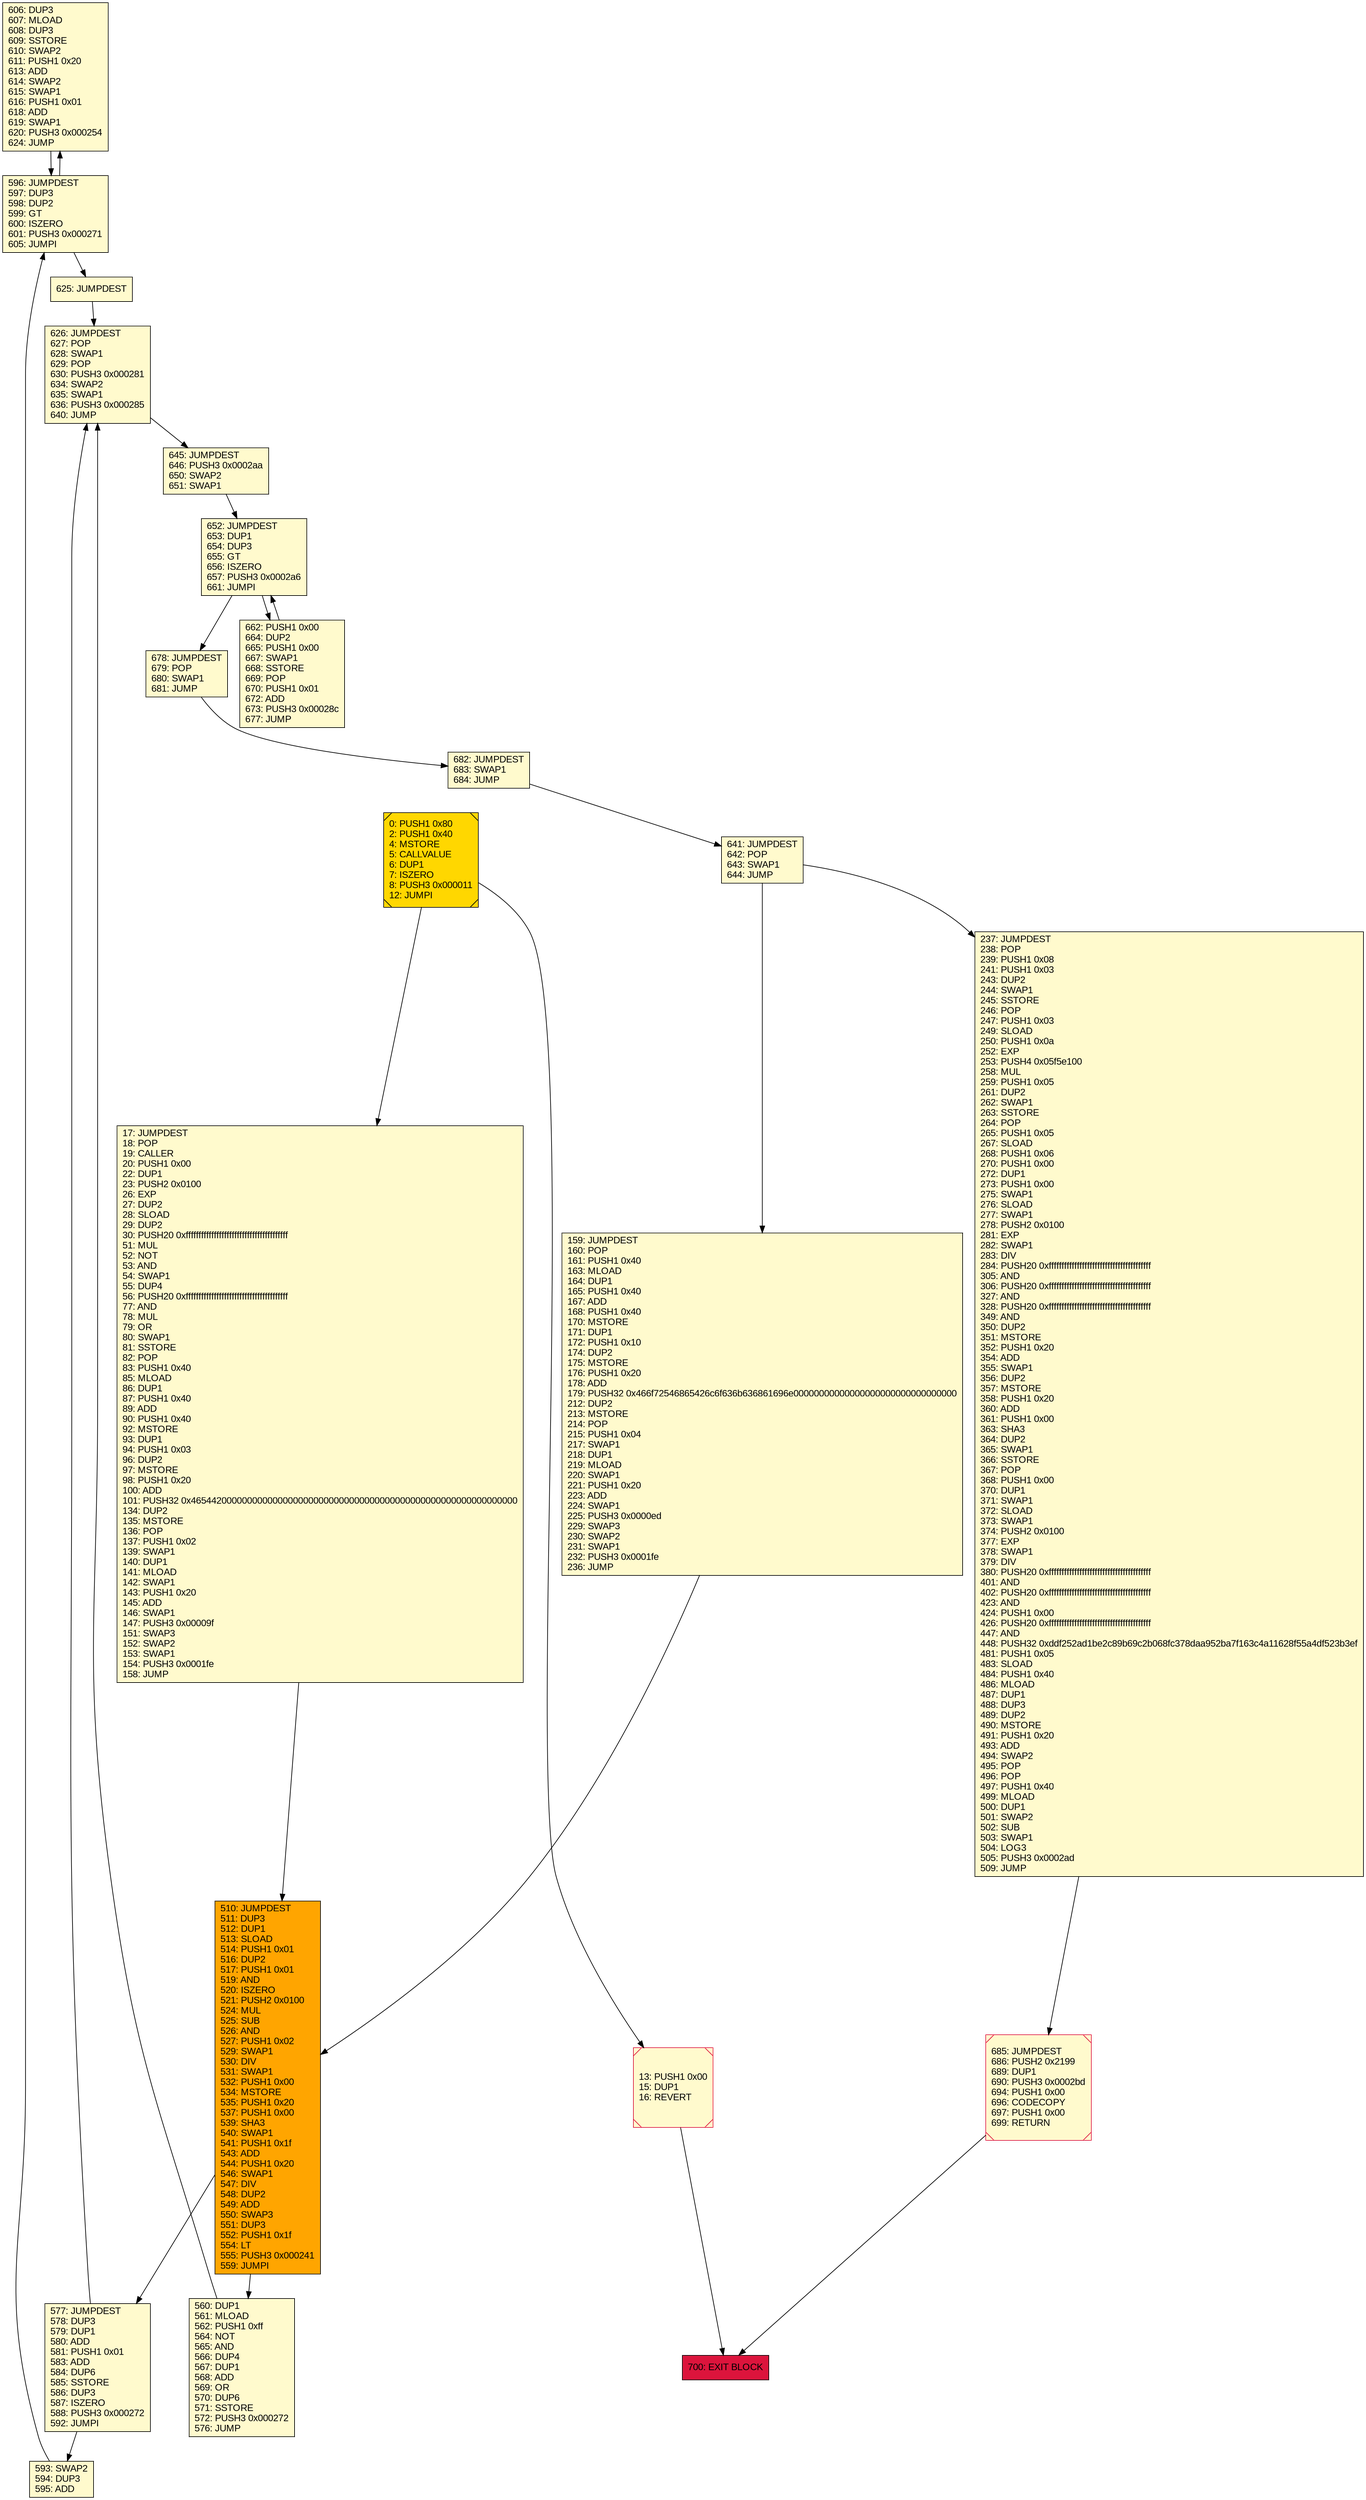 digraph G {
bgcolor=transparent rankdir=UD;
node [shape=box style=filled color=black fillcolor=white fontname=arial fontcolor=black];
606 [label="606: DUP3\l607: MLOAD\l608: DUP3\l609: SSTORE\l610: SWAP2\l611: PUSH1 0x20\l613: ADD\l614: SWAP2\l615: SWAP1\l616: PUSH1 0x01\l618: ADD\l619: SWAP1\l620: PUSH3 0x000254\l624: JUMP\l" fillcolor=lemonchiffon ];
652 [label="652: JUMPDEST\l653: DUP1\l654: DUP3\l655: GT\l656: ISZERO\l657: PUSH3 0x0002a6\l661: JUMPI\l" fillcolor=lemonchiffon ];
645 [label="645: JUMPDEST\l646: PUSH3 0x0002aa\l650: SWAP2\l651: SWAP1\l" fillcolor=lemonchiffon ];
13 [label="13: PUSH1 0x00\l15: DUP1\l16: REVERT\l" fillcolor=lemonchiffon shape=Msquare color=crimson ];
560 [label="560: DUP1\l561: MLOAD\l562: PUSH1 0xff\l564: NOT\l565: AND\l566: DUP4\l567: DUP1\l568: ADD\l569: OR\l570: DUP6\l571: SSTORE\l572: PUSH3 0x000272\l576: JUMP\l" fillcolor=lemonchiffon ];
662 [label="662: PUSH1 0x00\l664: DUP2\l665: PUSH1 0x00\l667: SWAP1\l668: SSTORE\l669: POP\l670: PUSH1 0x01\l672: ADD\l673: PUSH3 0x00028c\l677: JUMP\l" fillcolor=lemonchiffon ];
17 [label="17: JUMPDEST\l18: POP\l19: CALLER\l20: PUSH1 0x00\l22: DUP1\l23: PUSH2 0x0100\l26: EXP\l27: DUP2\l28: SLOAD\l29: DUP2\l30: PUSH20 0xffffffffffffffffffffffffffffffffffffffff\l51: MUL\l52: NOT\l53: AND\l54: SWAP1\l55: DUP4\l56: PUSH20 0xffffffffffffffffffffffffffffffffffffffff\l77: AND\l78: MUL\l79: OR\l80: SWAP1\l81: SSTORE\l82: POP\l83: PUSH1 0x40\l85: MLOAD\l86: DUP1\l87: PUSH1 0x40\l89: ADD\l90: PUSH1 0x40\l92: MSTORE\l93: DUP1\l94: PUSH1 0x03\l96: DUP2\l97: MSTORE\l98: PUSH1 0x20\l100: ADD\l101: PUSH32 0x4654420000000000000000000000000000000000000000000000000000000000\l134: DUP2\l135: MSTORE\l136: POP\l137: PUSH1 0x02\l139: SWAP1\l140: DUP1\l141: MLOAD\l142: SWAP1\l143: PUSH1 0x20\l145: ADD\l146: SWAP1\l147: PUSH3 0x00009f\l151: SWAP3\l152: SWAP2\l153: SWAP1\l154: PUSH3 0x0001fe\l158: JUMP\l" fillcolor=lemonchiffon ];
641 [label="641: JUMPDEST\l642: POP\l643: SWAP1\l644: JUMP\l" fillcolor=lemonchiffon ];
593 [label="593: SWAP2\l594: DUP3\l595: ADD\l" fillcolor=lemonchiffon ];
0 [label="0: PUSH1 0x80\l2: PUSH1 0x40\l4: MSTORE\l5: CALLVALUE\l6: DUP1\l7: ISZERO\l8: PUSH3 0x000011\l12: JUMPI\l" fillcolor=lemonchiffon shape=Msquare fillcolor=gold ];
577 [label="577: JUMPDEST\l578: DUP3\l579: DUP1\l580: ADD\l581: PUSH1 0x01\l583: ADD\l584: DUP6\l585: SSTORE\l586: DUP3\l587: ISZERO\l588: PUSH3 0x000272\l592: JUMPI\l" fillcolor=lemonchiffon ];
237 [label="237: JUMPDEST\l238: POP\l239: PUSH1 0x08\l241: PUSH1 0x03\l243: DUP2\l244: SWAP1\l245: SSTORE\l246: POP\l247: PUSH1 0x03\l249: SLOAD\l250: PUSH1 0x0a\l252: EXP\l253: PUSH4 0x05f5e100\l258: MUL\l259: PUSH1 0x05\l261: DUP2\l262: SWAP1\l263: SSTORE\l264: POP\l265: PUSH1 0x05\l267: SLOAD\l268: PUSH1 0x06\l270: PUSH1 0x00\l272: DUP1\l273: PUSH1 0x00\l275: SWAP1\l276: SLOAD\l277: SWAP1\l278: PUSH2 0x0100\l281: EXP\l282: SWAP1\l283: DIV\l284: PUSH20 0xffffffffffffffffffffffffffffffffffffffff\l305: AND\l306: PUSH20 0xffffffffffffffffffffffffffffffffffffffff\l327: AND\l328: PUSH20 0xffffffffffffffffffffffffffffffffffffffff\l349: AND\l350: DUP2\l351: MSTORE\l352: PUSH1 0x20\l354: ADD\l355: SWAP1\l356: DUP2\l357: MSTORE\l358: PUSH1 0x20\l360: ADD\l361: PUSH1 0x00\l363: SHA3\l364: DUP2\l365: SWAP1\l366: SSTORE\l367: POP\l368: PUSH1 0x00\l370: DUP1\l371: SWAP1\l372: SLOAD\l373: SWAP1\l374: PUSH2 0x0100\l377: EXP\l378: SWAP1\l379: DIV\l380: PUSH20 0xffffffffffffffffffffffffffffffffffffffff\l401: AND\l402: PUSH20 0xffffffffffffffffffffffffffffffffffffffff\l423: AND\l424: PUSH1 0x00\l426: PUSH20 0xffffffffffffffffffffffffffffffffffffffff\l447: AND\l448: PUSH32 0xddf252ad1be2c89b69c2b068fc378daa952ba7f163c4a11628f55a4df523b3ef\l481: PUSH1 0x05\l483: SLOAD\l484: PUSH1 0x40\l486: MLOAD\l487: DUP1\l488: DUP3\l489: DUP2\l490: MSTORE\l491: PUSH1 0x20\l493: ADD\l494: SWAP2\l495: POP\l496: POP\l497: PUSH1 0x40\l499: MLOAD\l500: DUP1\l501: SWAP2\l502: SUB\l503: SWAP1\l504: LOG3\l505: PUSH3 0x0002ad\l509: JUMP\l" fillcolor=lemonchiffon ];
678 [label="678: JUMPDEST\l679: POP\l680: SWAP1\l681: JUMP\l" fillcolor=lemonchiffon ];
510 [label="510: JUMPDEST\l511: DUP3\l512: DUP1\l513: SLOAD\l514: PUSH1 0x01\l516: DUP2\l517: PUSH1 0x01\l519: AND\l520: ISZERO\l521: PUSH2 0x0100\l524: MUL\l525: SUB\l526: AND\l527: PUSH1 0x02\l529: SWAP1\l530: DIV\l531: SWAP1\l532: PUSH1 0x00\l534: MSTORE\l535: PUSH1 0x20\l537: PUSH1 0x00\l539: SHA3\l540: SWAP1\l541: PUSH1 0x1f\l543: ADD\l544: PUSH1 0x20\l546: SWAP1\l547: DIV\l548: DUP2\l549: ADD\l550: SWAP3\l551: DUP3\l552: PUSH1 0x1f\l554: LT\l555: PUSH3 0x000241\l559: JUMPI\l" fillcolor=orange ];
596 [label="596: JUMPDEST\l597: DUP3\l598: DUP2\l599: GT\l600: ISZERO\l601: PUSH3 0x000271\l605: JUMPI\l" fillcolor=lemonchiffon ];
626 [label="626: JUMPDEST\l627: POP\l628: SWAP1\l629: POP\l630: PUSH3 0x000281\l634: SWAP2\l635: SWAP1\l636: PUSH3 0x000285\l640: JUMP\l" fillcolor=lemonchiffon ];
685 [label="685: JUMPDEST\l686: PUSH2 0x2199\l689: DUP1\l690: PUSH3 0x0002bd\l694: PUSH1 0x00\l696: CODECOPY\l697: PUSH1 0x00\l699: RETURN\l" fillcolor=lemonchiffon shape=Msquare color=crimson ];
700 [label="700: EXIT BLOCK\l" fillcolor=crimson ];
625 [label="625: JUMPDEST\l" fillcolor=lemonchiffon ];
159 [label="159: JUMPDEST\l160: POP\l161: PUSH1 0x40\l163: MLOAD\l164: DUP1\l165: PUSH1 0x40\l167: ADD\l168: PUSH1 0x40\l170: MSTORE\l171: DUP1\l172: PUSH1 0x10\l174: DUP2\l175: MSTORE\l176: PUSH1 0x20\l178: ADD\l179: PUSH32 0x466f72546865426c6f636b636861696e00000000000000000000000000000000\l212: DUP2\l213: MSTORE\l214: POP\l215: PUSH1 0x04\l217: SWAP1\l218: DUP1\l219: MLOAD\l220: SWAP1\l221: PUSH1 0x20\l223: ADD\l224: SWAP1\l225: PUSH3 0x0000ed\l229: SWAP3\l230: SWAP2\l231: SWAP1\l232: PUSH3 0x0001fe\l236: JUMP\l" fillcolor=lemonchiffon ];
682 [label="682: JUMPDEST\l683: SWAP1\l684: JUMP\l" fillcolor=lemonchiffon ];
510 -> 577;
645 -> 652;
625 -> 626;
685 -> 700;
159 -> 510;
577 -> 626;
596 -> 625;
237 -> 685;
682 -> 641;
13 -> 700;
560 -> 626;
652 -> 678;
510 -> 560;
0 -> 17;
626 -> 645;
577 -> 593;
593 -> 596;
641 -> 237;
678 -> 682;
652 -> 662;
662 -> 652;
641 -> 159;
596 -> 606;
606 -> 596;
17 -> 510;
0 -> 13;
}